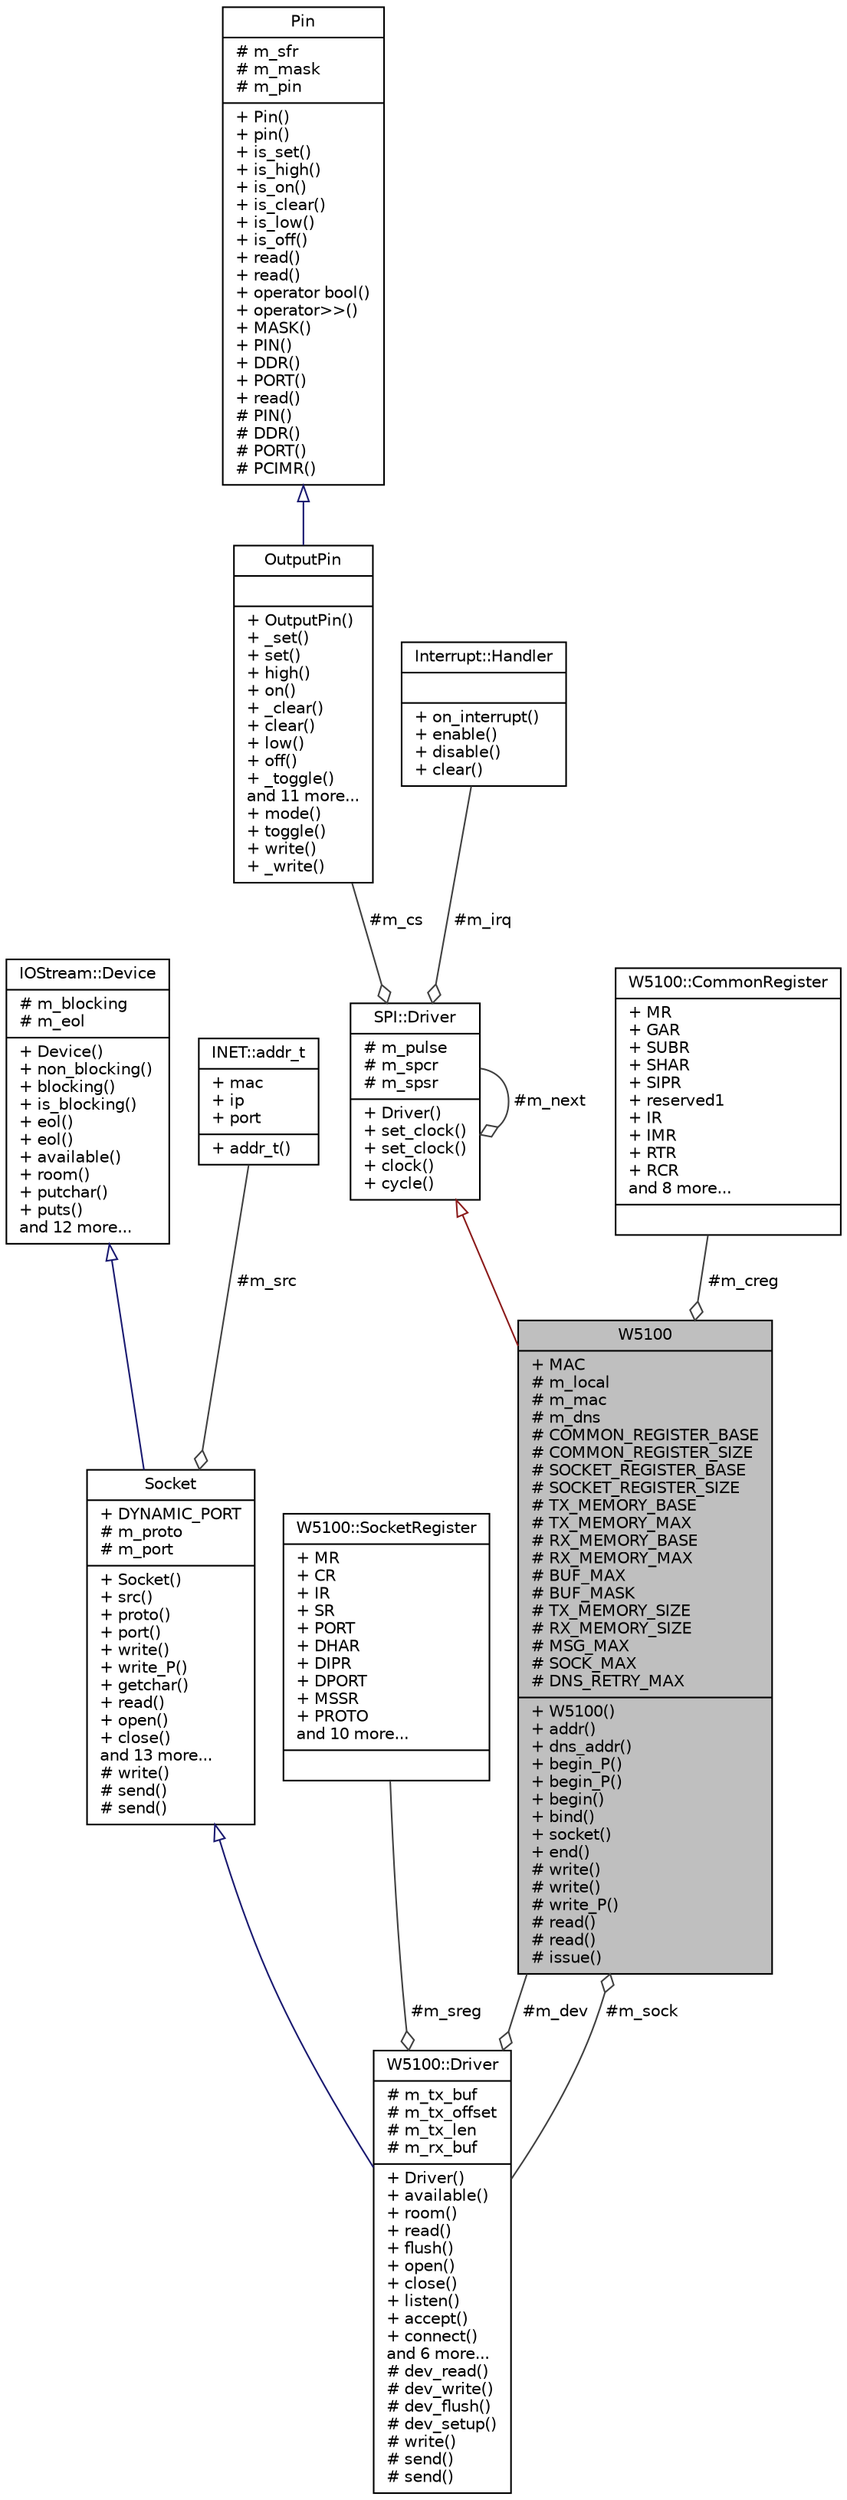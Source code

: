 digraph "W5100"
{
  edge [fontname="Helvetica",fontsize="10",labelfontname="Helvetica",labelfontsize="10"];
  node [fontname="Helvetica",fontsize="10",shape=record];
  Node1 [label="{W5100\n|+ MAC\l# m_local\l# m_mac\l# m_dns\l# COMMON_REGISTER_BASE\l# COMMON_REGISTER_SIZE\l# SOCKET_REGISTER_BASE\l# SOCKET_REGISTER_SIZE\l# TX_MEMORY_BASE\l# TX_MEMORY_MAX\l# RX_MEMORY_BASE\l# RX_MEMORY_MAX\l# BUF_MAX\l# BUF_MASK\l# TX_MEMORY_SIZE\l# RX_MEMORY_SIZE\l# MSG_MAX\l# SOCK_MAX\l# DNS_RETRY_MAX\l|+ W5100()\l+ addr()\l+ dns_addr()\l+ begin_P()\l+ begin_P()\l+ begin()\l+ bind()\l+ socket()\l+ end()\l# write()\l# write()\l# write_P()\l# read()\l# read()\l# issue()\l}",height=0.2,width=0.4,color="black", fillcolor="grey75", style="filled", fontcolor="black"];
  Node2 -> Node1 [dir="back",color="firebrick4",fontsize="10",style="solid",arrowtail="onormal",fontname="Helvetica"];
  Node2 [label="{SPI::Driver\n|# m_pulse\l# m_spcr\l# m_spsr\l|+ Driver()\l+ set_clock()\l+ set_clock()\l+ clock()\l+ cycle()\l}",height=0.2,width=0.4,color="black", fillcolor="white", style="filled",URL="$dc/dd2/classSPI_1_1Driver.html"];
  Node3 -> Node2 [color="grey25",fontsize="10",style="solid",label=" #m_cs" ,arrowhead="odiamond",fontname="Helvetica"];
  Node3 [label="{OutputPin\n||+ OutputPin()\l+ _set()\l+ set()\l+ high()\l+ on()\l+ _clear()\l+ clear()\l+ low()\l+ off()\l+ _toggle()\land 11 more...\l+ mode()\l+ toggle()\l+ write()\l+ _write()\l}",height=0.2,width=0.4,color="black", fillcolor="white", style="filled",URL="$d2/d86/classOutputPin.html"];
  Node4 -> Node3 [dir="back",color="midnightblue",fontsize="10",style="solid",arrowtail="onormal",fontname="Helvetica"];
  Node4 [label="{Pin\n|# m_sfr\l# m_mask\l# m_pin\l|+ Pin()\l+ pin()\l+ is_set()\l+ is_high()\l+ is_on()\l+ is_clear()\l+ is_low()\l+ is_off()\l+ read()\l+ read()\l+ operator bool()\l+ operator\>\>()\l+ MASK()\l+ PIN()\l+ DDR()\l+ PORT()\l+ read()\l# PIN()\l# DDR()\l# PORT()\l# PCIMR()\l}",height=0.2,width=0.4,color="black", fillcolor="white", style="filled",URL="$da/da0/classPin.html"];
  Node2 -> Node2 [color="grey25",fontsize="10",style="solid",label=" #m_next" ,arrowhead="odiamond",fontname="Helvetica"];
  Node5 -> Node2 [color="grey25",fontsize="10",style="solid",label=" #m_irq" ,arrowhead="odiamond",fontname="Helvetica"];
  Node5 [label="{Interrupt::Handler\n||+ on_interrupt()\l+ enable()\l+ disable()\l+ clear()\l}",height=0.2,width=0.4,color="black", fillcolor="white", style="filled",URL="$d9/df8/classInterrupt_1_1Handler.html"];
  Node6 -> Node1 [color="grey25",fontsize="10",style="solid",label=" #m_creg" ,arrowhead="odiamond",fontname="Helvetica"];
  Node6 [label="{W5100::CommonRegister\n|+ MR\l+ GAR\l+ SUBR\l+ SHAR\l+ SIPR\l+ reserved1\l+ IR\l+ IMR\l+ RTR\l+ RCR\land 8 more...\l|}",height=0.2,width=0.4,color="black", fillcolor="white", style="filled",URL="$d5/d84/structW5100_1_1CommonRegister.html"];
  Node7 -> Node1 [color="grey25",fontsize="10",style="solid",label=" #m_sock" ,arrowhead="odiamond",fontname="Helvetica"];
  Node7 [label="{W5100::Driver\n|# m_tx_buf\l# m_tx_offset\l# m_tx_len\l# m_rx_buf\l|+ Driver()\l+ available()\l+ room()\l+ read()\l+ flush()\l+ open()\l+ close()\l+ listen()\l+ accept()\l+ connect()\land 6 more...\l# dev_read()\l# dev_write()\l# dev_flush()\l# dev_setup()\l# write()\l# send()\l# send()\l}",height=0.2,width=0.4,color="black", fillcolor="white", style="filled",URL="$de/de1/classW5100_1_1Driver.html"];
  Node8 -> Node7 [dir="back",color="midnightblue",fontsize="10",style="solid",arrowtail="onormal",fontname="Helvetica"];
  Node8 [label="{Socket\n|+ DYNAMIC_PORT\l# m_proto\l# m_port\l|+ Socket()\l+ src()\l+ proto()\l+ port()\l+ write()\l+ write_P()\l+ getchar()\l+ read()\l+ open()\l+ close()\land 13 more...\l# write()\l# send()\l# send()\l}",height=0.2,width=0.4,color="black", fillcolor="white", style="filled",URL="$d4/d33/classSocket.html"];
  Node9 -> Node8 [dir="back",color="midnightblue",fontsize="10",style="solid",arrowtail="onormal",fontname="Helvetica"];
  Node9 [label="{IOStream::Device\n|# m_blocking\l# m_eol\l|+ Device()\l+ non_blocking()\l+ blocking()\l+ is_blocking()\l+ eol()\l+ eol()\l+ available()\l+ room()\l+ putchar()\l+ puts()\land 12 more...\l}",height=0.2,width=0.4,color="black", fillcolor="white", style="filled",URL="$d5/d57/classIOStream_1_1Device.html"];
  Node10 -> Node8 [color="grey25",fontsize="10",style="solid",label=" #m_src" ,arrowhead="odiamond",fontname="Helvetica"];
  Node10 [label="{INET::addr_t\n|+ mac\l+ ip\l+ port\l|+ addr_t()\l}",height=0.2,width=0.4,color="black", fillcolor="white", style="filled",URL="$d8/d09/structINET_1_1addr__t.html"];
  Node11 -> Node7 [color="grey25",fontsize="10",style="solid",label=" #m_sreg" ,arrowhead="odiamond",fontname="Helvetica"];
  Node11 [label="{W5100::SocketRegister\n|+ MR\l+ CR\l+ IR\l+ SR\l+ PORT\l+ DHAR\l+ DIPR\l+ DPORT\l+ MSSR\l+ PROTO\land 10 more...\l|}",height=0.2,width=0.4,color="black", fillcolor="white", style="filled",URL="$dd/d29/structW5100_1_1SocketRegister.html"];
  Node1 -> Node7 [color="grey25",fontsize="10",style="solid",label=" #m_dev" ,arrowhead="odiamond",fontname="Helvetica"];
}
